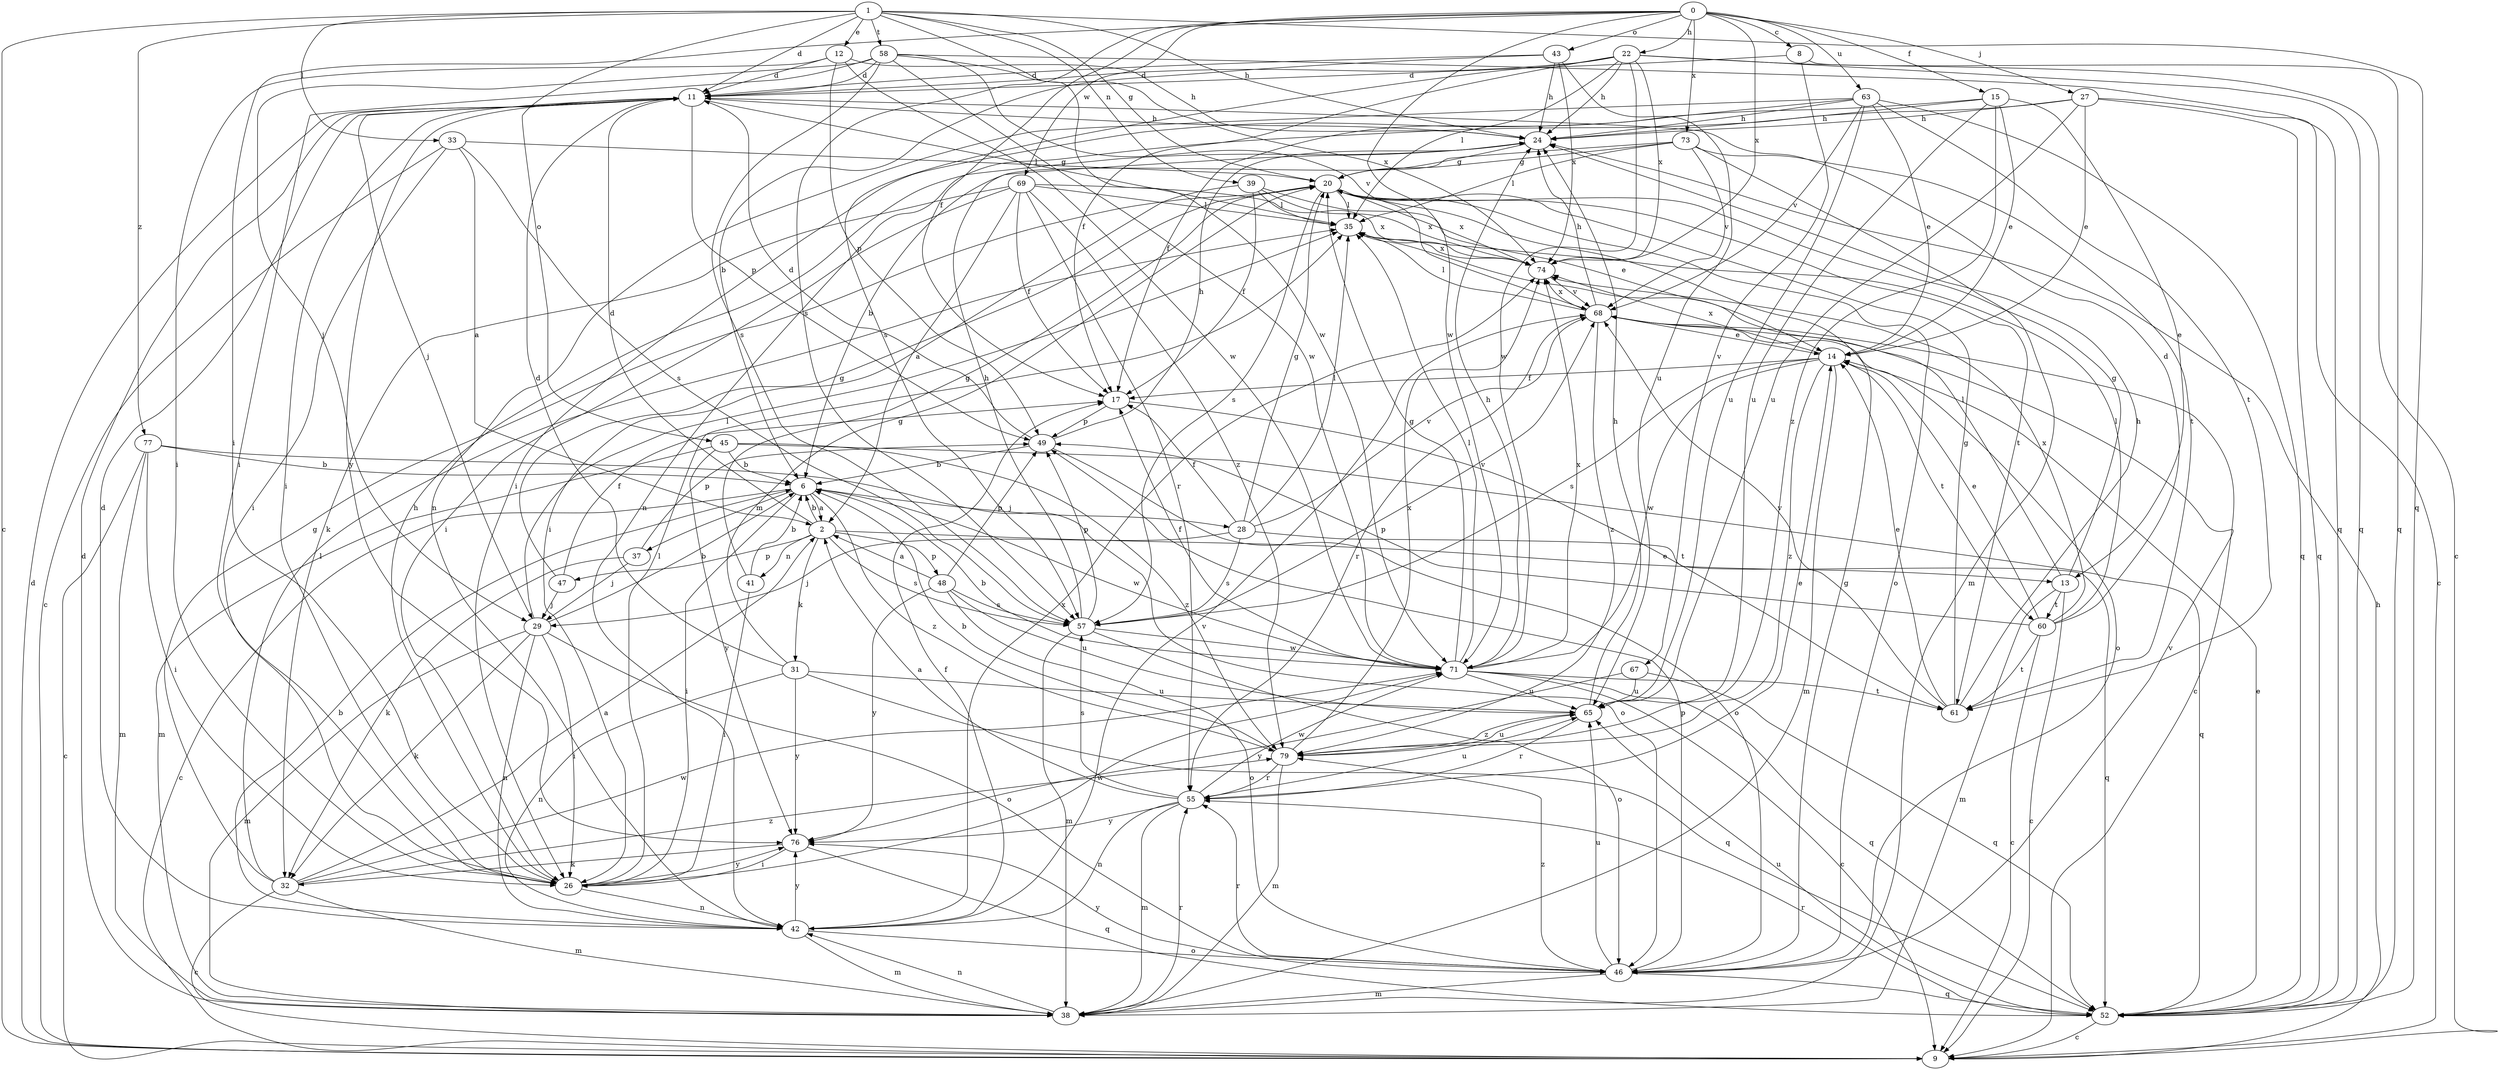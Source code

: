 strict digraph  {
0;
1;
2;
6;
8;
9;
11;
12;
13;
14;
15;
17;
20;
22;
24;
26;
27;
28;
29;
31;
32;
33;
35;
37;
38;
39;
41;
42;
43;
45;
46;
47;
48;
49;
52;
55;
57;
58;
60;
61;
63;
65;
67;
68;
69;
71;
73;
74;
76;
77;
79;
0 -> 8  [label=c];
0 -> 15  [label=f];
0 -> 17  [label=f];
0 -> 22  [label=h];
0 -> 26  [label=i];
0 -> 27  [label=j];
0 -> 43  [label=o];
0 -> 57  [label=s];
0 -> 63  [label=u];
0 -> 69  [label=w];
0 -> 71  [label=w];
0 -> 73  [label=x];
0 -> 74  [label=x];
1 -> 9  [label=c];
1 -> 11  [label=d];
1 -> 12  [label=e];
1 -> 20  [label=g];
1 -> 24  [label=h];
1 -> 33  [label=l];
1 -> 39  [label=n];
1 -> 45  [label=o];
1 -> 52  [label=q];
1 -> 58  [label=t];
1 -> 71  [label=w];
1 -> 77  [label=z];
2 -> 6  [label=b];
2 -> 11  [label=d];
2 -> 13  [label=e];
2 -> 31  [label=k];
2 -> 41  [label=n];
2 -> 47  [label=p];
2 -> 48  [label=p];
2 -> 57  [label=s];
6 -> 2  [label=a];
6 -> 9  [label=c];
6 -> 26  [label=i];
6 -> 28  [label=j];
6 -> 37  [label=m];
6 -> 71  [label=w];
6 -> 79  [label=z];
8 -> 11  [label=d];
8 -> 52  [label=q];
8 -> 67  [label=v];
9 -> 11  [label=d];
9 -> 24  [label=h];
11 -> 24  [label=h];
11 -> 26  [label=i];
11 -> 29  [label=j];
11 -> 35  [label=l];
11 -> 49  [label=p];
11 -> 76  [label=y];
12 -> 11  [label=d];
12 -> 24  [label=h];
12 -> 26  [label=i];
12 -> 49  [label=p];
12 -> 71  [label=w];
13 -> 9  [label=c];
13 -> 20  [label=g];
13 -> 35  [label=l];
13 -> 38  [label=m];
13 -> 60  [label=t];
14 -> 17  [label=f];
14 -> 38  [label=m];
14 -> 57  [label=s];
14 -> 60  [label=t];
14 -> 71  [label=w];
14 -> 74  [label=x];
14 -> 79  [label=z];
15 -> 13  [label=e];
15 -> 14  [label=e];
15 -> 24  [label=h];
15 -> 26  [label=i];
15 -> 65  [label=u];
15 -> 79  [label=z];
17 -> 49  [label=p];
17 -> 61  [label=t];
20 -> 35  [label=l];
20 -> 46  [label=o];
20 -> 57  [label=s];
20 -> 61  [label=t];
20 -> 74  [label=x];
22 -> 9  [label=c];
22 -> 11  [label=d];
22 -> 17  [label=f];
22 -> 24  [label=h];
22 -> 35  [label=l];
22 -> 52  [label=q];
22 -> 57  [label=s];
22 -> 71  [label=w];
22 -> 74  [label=x];
24 -> 20  [label=g];
26 -> 24  [label=h];
26 -> 35  [label=l];
26 -> 42  [label=n];
26 -> 71  [label=w];
26 -> 76  [label=y];
27 -> 9  [label=c];
27 -> 14  [label=e];
27 -> 24  [label=h];
27 -> 42  [label=n];
27 -> 52  [label=q];
27 -> 65  [label=u];
28 -> 17  [label=f];
28 -> 20  [label=g];
28 -> 29  [label=j];
28 -> 35  [label=l];
28 -> 52  [label=q];
28 -> 57  [label=s];
28 -> 68  [label=v];
29 -> 6  [label=b];
29 -> 26  [label=i];
29 -> 32  [label=k];
29 -> 35  [label=l];
29 -> 38  [label=m];
29 -> 42  [label=n];
29 -> 46  [label=o];
31 -> 11  [label=d];
31 -> 20  [label=g];
31 -> 42  [label=n];
31 -> 52  [label=q];
31 -> 65  [label=u];
31 -> 76  [label=y];
32 -> 2  [label=a];
32 -> 9  [label=c];
32 -> 20  [label=g];
32 -> 35  [label=l];
32 -> 38  [label=m];
32 -> 71  [label=w];
32 -> 79  [label=z];
33 -> 2  [label=a];
33 -> 9  [label=c];
33 -> 20  [label=g];
33 -> 26  [label=i];
33 -> 57  [label=s];
35 -> 74  [label=x];
37 -> 29  [label=j];
37 -> 32  [label=k];
37 -> 49  [label=p];
38 -> 11  [label=d];
38 -> 42  [label=n];
38 -> 55  [label=r];
39 -> 14  [label=e];
39 -> 17  [label=f];
39 -> 26  [label=i];
39 -> 35  [label=l];
39 -> 74  [label=x];
41 -> 6  [label=b];
41 -> 20  [label=g];
41 -> 26  [label=i];
42 -> 6  [label=b];
42 -> 11  [label=d];
42 -> 17  [label=f];
42 -> 38  [label=m];
42 -> 46  [label=o];
42 -> 68  [label=v];
42 -> 74  [label=x];
42 -> 76  [label=y];
43 -> 6  [label=b];
43 -> 11  [label=d];
43 -> 24  [label=h];
43 -> 65  [label=u];
43 -> 74  [label=x];
45 -> 6  [label=b];
45 -> 38  [label=m];
45 -> 52  [label=q];
45 -> 76  [label=y];
45 -> 79  [label=z];
46 -> 20  [label=g];
46 -> 38  [label=m];
46 -> 49  [label=p];
46 -> 52  [label=q];
46 -> 55  [label=r];
46 -> 65  [label=u];
46 -> 68  [label=v];
46 -> 76  [label=y];
46 -> 79  [label=z];
47 -> 17  [label=f];
47 -> 20  [label=g];
47 -> 29  [label=j];
48 -> 2  [label=a];
48 -> 46  [label=o];
48 -> 49  [label=p];
48 -> 57  [label=s];
48 -> 65  [label=u];
48 -> 76  [label=y];
49 -> 6  [label=b];
49 -> 11  [label=d];
49 -> 24  [label=h];
49 -> 46  [label=o];
52 -> 9  [label=c];
52 -> 14  [label=e];
52 -> 55  [label=r];
52 -> 65  [label=u];
55 -> 2  [label=a];
55 -> 14  [label=e];
55 -> 38  [label=m];
55 -> 42  [label=n];
55 -> 57  [label=s];
55 -> 65  [label=u];
55 -> 71  [label=w];
55 -> 76  [label=y];
57 -> 24  [label=h];
57 -> 38  [label=m];
57 -> 46  [label=o];
57 -> 49  [label=p];
57 -> 68  [label=v];
57 -> 71  [label=w];
58 -> 11  [label=d];
58 -> 26  [label=i];
58 -> 29  [label=j];
58 -> 52  [label=q];
58 -> 57  [label=s];
58 -> 68  [label=v];
58 -> 71  [label=w];
58 -> 74  [label=x];
60 -> 9  [label=c];
60 -> 11  [label=d];
60 -> 14  [label=e];
60 -> 35  [label=l];
60 -> 49  [label=p];
60 -> 61  [label=t];
60 -> 74  [label=x];
61 -> 14  [label=e];
61 -> 20  [label=g];
61 -> 24  [label=h];
61 -> 68  [label=v];
63 -> 14  [label=e];
63 -> 17  [label=f];
63 -> 24  [label=h];
63 -> 42  [label=n];
63 -> 52  [label=q];
63 -> 61  [label=t];
63 -> 65  [label=u];
63 -> 68  [label=v];
65 -> 24  [label=h];
65 -> 55  [label=r];
65 -> 79  [label=z];
67 -> 52  [label=q];
67 -> 65  [label=u];
67 -> 76  [label=y];
68 -> 9  [label=c];
68 -> 14  [label=e];
68 -> 24  [label=h];
68 -> 35  [label=l];
68 -> 46  [label=o];
68 -> 55  [label=r];
68 -> 74  [label=x];
68 -> 79  [label=z];
69 -> 2  [label=a];
69 -> 17  [label=f];
69 -> 26  [label=i];
69 -> 32  [label=k];
69 -> 35  [label=l];
69 -> 55  [label=r];
69 -> 74  [label=x];
69 -> 79  [label=z];
71 -> 6  [label=b];
71 -> 9  [label=c];
71 -> 17  [label=f];
71 -> 20  [label=g];
71 -> 24  [label=h];
71 -> 35  [label=l];
71 -> 52  [label=q];
71 -> 61  [label=t];
71 -> 65  [label=u];
71 -> 74  [label=x];
73 -> 6  [label=b];
73 -> 20  [label=g];
73 -> 35  [label=l];
73 -> 38  [label=m];
73 -> 61  [label=t];
73 -> 68  [label=v];
74 -> 68  [label=v];
76 -> 26  [label=i];
76 -> 32  [label=k];
76 -> 52  [label=q];
77 -> 6  [label=b];
77 -> 9  [label=c];
77 -> 26  [label=i];
77 -> 38  [label=m];
77 -> 46  [label=o];
79 -> 6  [label=b];
79 -> 38  [label=m];
79 -> 55  [label=r];
79 -> 65  [label=u];
79 -> 74  [label=x];
}
